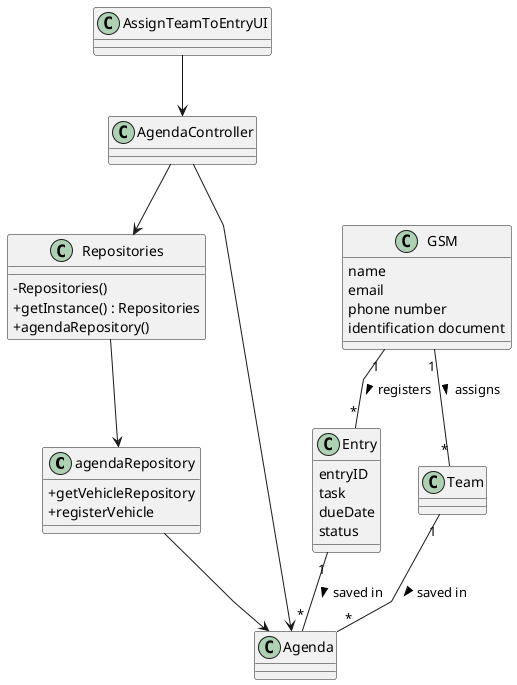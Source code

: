 @startuml
'skinparam monochrome true
skinparam packageStyle rectangle
skinparam shadowing false
skinparam linetype polyline
'skinparam linetype orto

skinparam classAttributeIconSize 0

'left to right direction

' vehicle Repository !!!1
class agendaRepository{
    +getVehicleRepository
    +registerVehicle
}

class AssignTeamToEntryUI{

}

class Repositories {
    - Repositories()
    + getInstance() : Repositories
    + agendaRepository()
}

class AgendaController{


}

class GSM{
    name
    email
    phone number
    identification document
}


class Entry{
    entryID
        task
        dueDate
        status
}



AssignTeamToEntryUI --> AgendaController
Repositories --> agendaRepository
AgendaController --> Repositories
agendaRepository --> Agenda
AgendaController --> Agenda
Entry "1" -- "*" Agenda : saved in >
Team "1" -- "*" Agenda : saved in >
GSM "1" -- "*" Entry : registers >
GSM "1" -- "*" "Team" : assigns >



@enduml
